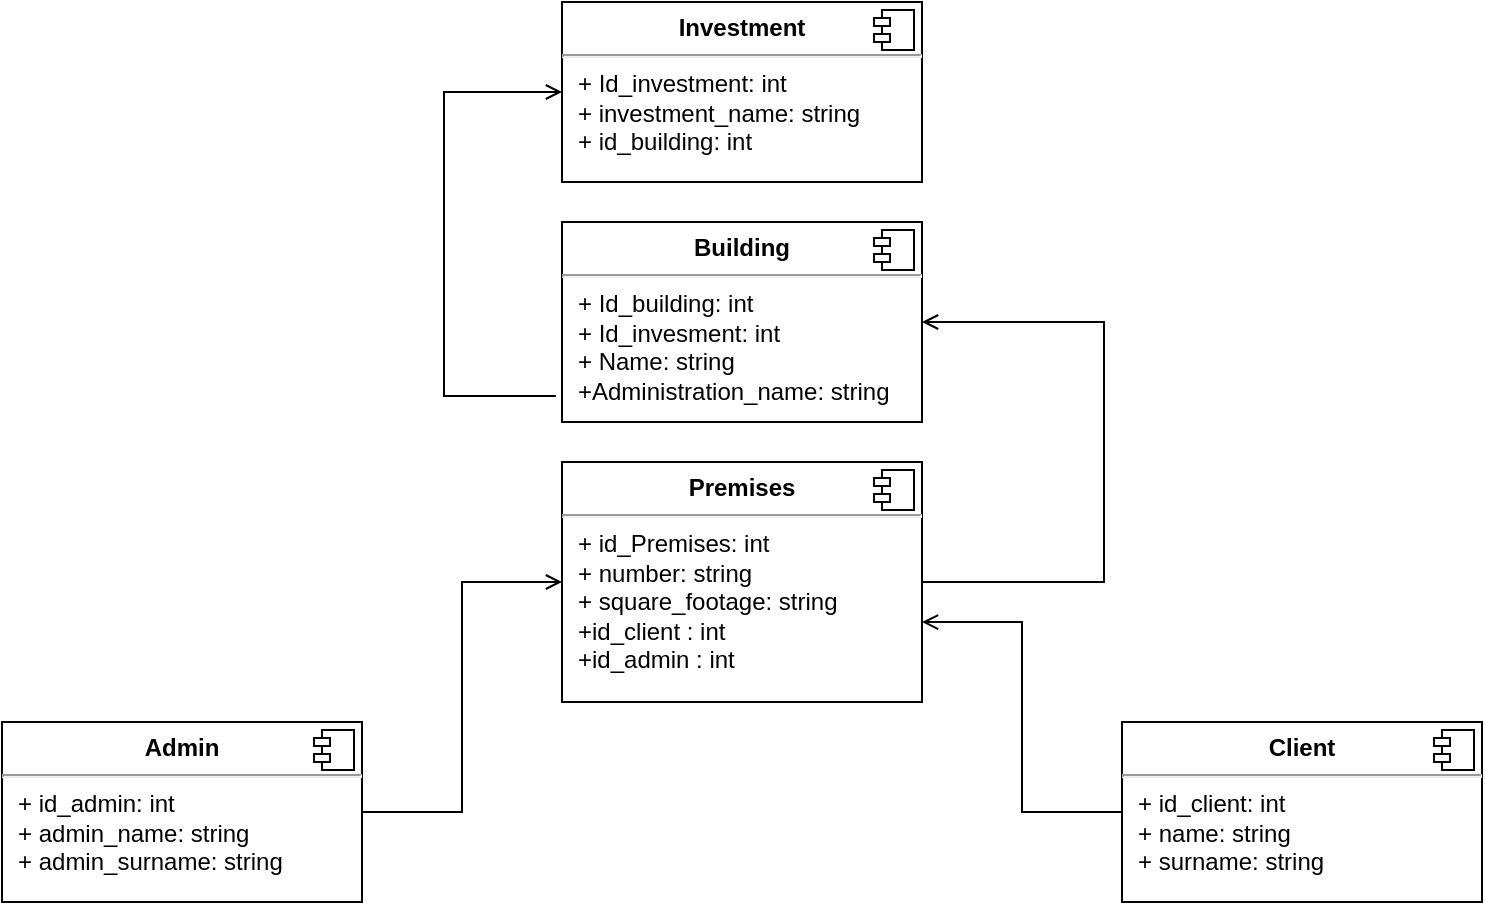 <mxfile version="22.0.4" type="device">
  <diagram name="Strona-1" id="sLGT4XuhsdnO4zU3xfKS">
    <mxGraphModel dx="1434" dy="758" grid="1" gridSize="10" guides="1" tooltips="1" connect="1" arrows="1" fold="1" page="1" pageScale="1" pageWidth="827" pageHeight="1169" math="0" shadow="0">
      <root>
        <mxCell id="0" />
        <mxCell id="1" parent="0" />
        <mxCell id="8q2B8iHWEoilIU4AEWa9-15" style="edgeStyle=orthogonalEdgeStyle;rounded=0;orthogonalLoop=1;jettySize=auto;html=1;entryX=0;entryY=0.5;entryDx=0;entryDy=0;endArrow=open;endFill=0;" edge="1" parent="1" source="8q2B8iHWEoilIU4AEWa9-3" target="8q2B8iHWEoilIU4AEWa9-9">
          <mxGeometry relative="1" as="geometry" />
        </mxCell>
        <mxCell id="8q2B8iHWEoilIU4AEWa9-3" value="&lt;p style=&quot;margin:0px;margin-top:6px;text-align:center;&quot;&gt;&lt;b&gt;Admin&lt;/b&gt;&lt;/p&gt;&lt;hr&gt;&lt;p style=&quot;margin:0px;margin-left:8px;&quot;&gt;+ id_admin: int&lt;br&gt;+ admin_name: string&lt;/p&gt;&lt;p style=&quot;margin:0px;margin-left:8px;&quot;&gt;+ admin_surname: string&lt;/p&gt;&lt;p style=&quot;margin:0px;margin-left:8px;&quot;&gt;&lt;br&gt;&lt;/p&gt;" style="align=left;overflow=fill;html=1;dropTarget=0;whiteSpace=wrap;" vertex="1" parent="1">
          <mxGeometry x="40" y="510" width="180" height="90" as="geometry" />
        </mxCell>
        <mxCell id="8q2B8iHWEoilIU4AEWa9-4" value="" style="shape=component;jettyWidth=8;jettyHeight=4;" vertex="1" parent="8q2B8iHWEoilIU4AEWa9-3">
          <mxGeometry x="1" width="20" height="20" relative="1" as="geometry">
            <mxPoint x="-24" y="4" as="offset" />
          </mxGeometry>
        </mxCell>
        <mxCell id="8q2B8iHWEoilIU4AEWa9-13" style="edgeStyle=orthogonalEdgeStyle;rounded=0;orthogonalLoop=1;jettySize=auto;html=1;entryX=-0.017;entryY=0.87;entryDx=0;entryDy=0;entryPerimeter=0;startArrow=open;startFill=0;endArrow=none;endFill=0;" edge="1" parent="1" source="8q2B8iHWEoilIU4AEWa9-5" target="8q2B8iHWEoilIU4AEWa9-11">
          <mxGeometry relative="1" as="geometry">
            <mxPoint x="260" y="350" as="targetPoint" />
            <Array as="points">
              <mxPoint x="261" y="195" />
              <mxPoint x="261" y="347" />
            </Array>
          </mxGeometry>
        </mxCell>
        <mxCell id="8q2B8iHWEoilIU4AEWa9-5" value="&lt;p style=&quot;margin:0px;margin-top:6px;text-align:center;&quot;&gt;&lt;b&gt;Investment&lt;/b&gt;&lt;/p&gt;&lt;hr&gt;&lt;p style=&quot;margin:0px;margin-left:8px;&quot;&gt;+ Id_investment: int&lt;br&gt;+ investment_name: string&lt;/p&gt;&lt;p style=&quot;margin:0px;margin-left:8px;&quot;&gt;+ id_building: int&lt;/p&gt;&lt;p style=&quot;margin:0px;margin-left:8px;&quot;&gt;&lt;br&gt;&lt;/p&gt;" style="align=left;overflow=fill;html=1;dropTarget=0;whiteSpace=wrap;" vertex="1" parent="1">
          <mxGeometry x="320" y="150" width="180" height="90" as="geometry" />
        </mxCell>
        <mxCell id="8q2B8iHWEoilIU4AEWa9-6" value="" style="shape=component;jettyWidth=8;jettyHeight=4;" vertex="1" parent="8q2B8iHWEoilIU4AEWa9-5">
          <mxGeometry x="1" width="20" height="20" relative="1" as="geometry">
            <mxPoint x="-24" y="4" as="offset" />
          </mxGeometry>
        </mxCell>
        <mxCell id="8q2B8iHWEoilIU4AEWa9-7" value="&lt;p style=&quot;margin:0px;margin-top:6px;text-align:center;&quot;&gt;&lt;b&gt;Client&lt;/b&gt;&lt;br&gt;&lt;/p&gt;&lt;hr&gt;&lt;p style=&quot;margin:0px;margin-left:8px;&quot;&gt;+ id_client: int&lt;br&gt;+ name: string&lt;/p&gt;&lt;p style=&quot;margin:0px;margin-left:8px;&quot;&gt;+ surname: string&lt;/p&gt;" style="align=left;overflow=fill;html=1;dropTarget=0;whiteSpace=wrap;" vertex="1" parent="1">
          <mxGeometry x="600" y="510" width="180" height="90" as="geometry" />
        </mxCell>
        <mxCell id="8q2B8iHWEoilIU4AEWa9-8" value="" style="shape=component;jettyWidth=8;jettyHeight=4;" vertex="1" parent="8q2B8iHWEoilIU4AEWa9-7">
          <mxGeometry x="1" width="20" height="20" relative="1" as="geometry">
            <mxPoint x="-24" y="4" as="offset" />
          </mxGeometry>
        </mxCell>
        <mxCell id="8q2B8iHWEoilIU4AEWa9-14" style="edgeStyle=orthogonalEdgeStyle;rounded=0;orthogonalLoop=1;jettySize=auto;html=1;entryX=1;entryY=0.5;entryDx=0;entryDy=0;endArrow=open;endFill=0;" edge="1" parent="1" source="8q2B8iHWEoilIU4AEWa9-9" target="8q2B8iHWEoilIU4AEWa9-11">
          <mxGeometry relative="1" as="geometry">
            <mxPoint x="590" y="280" as="targetPoint" />
            <Array as="points">
              <mxPoint x="591" y="440" />
              <mxPoint x="591" y="310" />
            </Array>
          </mxGeometry>
        </mxCell>
        <mxCell id="8q2B8iHWEoilIU4AEWa9-9" value="&lt;p style=&quot;margin:0px;margin-top:6px;text-align:center;&quot;&gt;&lt;b&gt;Premises&lt;/b&gt;&lt;br&gt;&lt;/p&gt;&lt;hr&gt;&lt;p style=&quot;margin:0px;margin-left:8px;&quot;&gt;+ id_Premises: int&lt;br&gt;+ number: string&lt;/p&gt;&lt;p style=&quot;margin:0px;margin-left:8px;&quot;&gt;+&amp;nbsp;square_footage: string&lt;/p&gt;&lt;p style=&quot;margin:0px;margin-left:8px;&quot;&gt;+id_client : int&lt;/p&gt;&lt;p style=&quot;margin:0px;margin-left:8px;&quot;&gt;+id_admin : int&lt;/p&gt;" style="align=left;overflow=fill;html=1;dropTarget=0;whiteSpace=wrap;" vertex="1" parent="1">
          <mxGeometry x="320" y="380" width="180" height="120" as="geometry" />
        </mxCell>
        <mxCell id="8q2B8iHWEoilIU4AEWa9-10" value="" style="shape=component;jettyWidth=8;jettyHeight=4;" vertex="1" parent="8q2B8iHWEoilIU4AEWa9-9">
          <mxGeometry x="1" width="20" height="20" relative="1" as="geometry">
            <mxPoint x="-24" y="4" as="offset" />
          </mxGeometry>
        </mxCell>
        <mxCell id="8q2B8iHWEoilIU4AEWa9-11" value="&lt;p style=&quot;margin:0px;margin-top:6px;text-align:center;&quot;&gt;&lt;b&gt;Building&lt;/b&gt;&lt;/p&gt;&lt;hr&gt;&lt;p style=&quot;margin:0px;margin-left:8px;&quot;&gt;+ Id_building: int&lt;/p&gt;&lt;p style=&quot;margin:0px;margin-left:8px;&quot;&gt;+ Id_invesment: int&lt;br&gt;+ Name: string&lt;/p&gt;&lt;p style=&quot;margin:0px;margin-left:8px;&quot;&gt;+Administration_name: string&lt;/p&gt;" style="align=left;overflow=fill;html=1;dropTarget=0;whiteSpace=wrap;" vertex="1" parent="1">
          <mxGeometry x="320" y="260" width="180" height="100" as="geometry" />
        </mxCell>
        <mxCell id="8q2B8iHWEoilIU4AEWa9-12" value="" style="shape=component;jettyWidth=8;jettyHeight=4;" vertex="1" parent="8q2B8iHWEoilIU4AEWa9-11">
          <mxGeometry x="1" width="20" height="20" relative="1" as="geometry">
            <mxPoint x="-24" y="4" as="offset" />
          </mxGeometry>
        </mxCell>
        <mxCell id="8q2B8iHWEoilIU4AEWa9-16" style="edgeStyle=orthogonalEdgeStyle;rounded=0;orthogonalLoop=1;jettySize=auto;html=1;entryX=1;entryY=0.667;entryDx=0;entryDy=0;entryPerimeter=0;endArrow=open;endFill=0;" edge="1" parent="1" source="8q2B8iHWEoilIU4AEWa9-7" target="8q2B8iHWEoilIU4AEWa9-9">
          <mxGeometry relative="1" as="geometry" />
        </mxCell>
      </root>
    </mxGraphModel>
  </diagram>
</mxfile>

